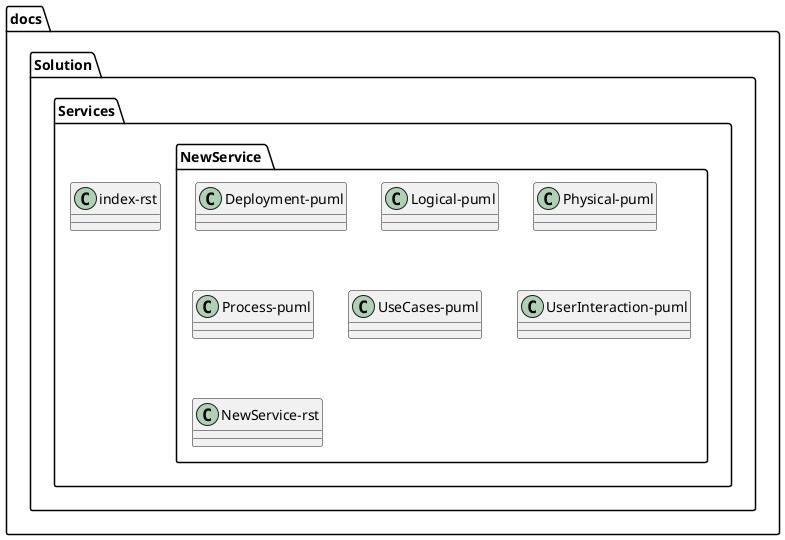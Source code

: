 @startuml
package docs {
  package Solution {
    package Services {
      class "index-rst"
      package "NewService " {
        class "Deployment-puml"
        class "Logical-puml"
        class "Physical-puml"
        class "Process-puml"
        class "UseCases-puml"
        class "UserInteraction-puml"
        class "NewService-rst"
      }
    }
  }
}
@enduml
